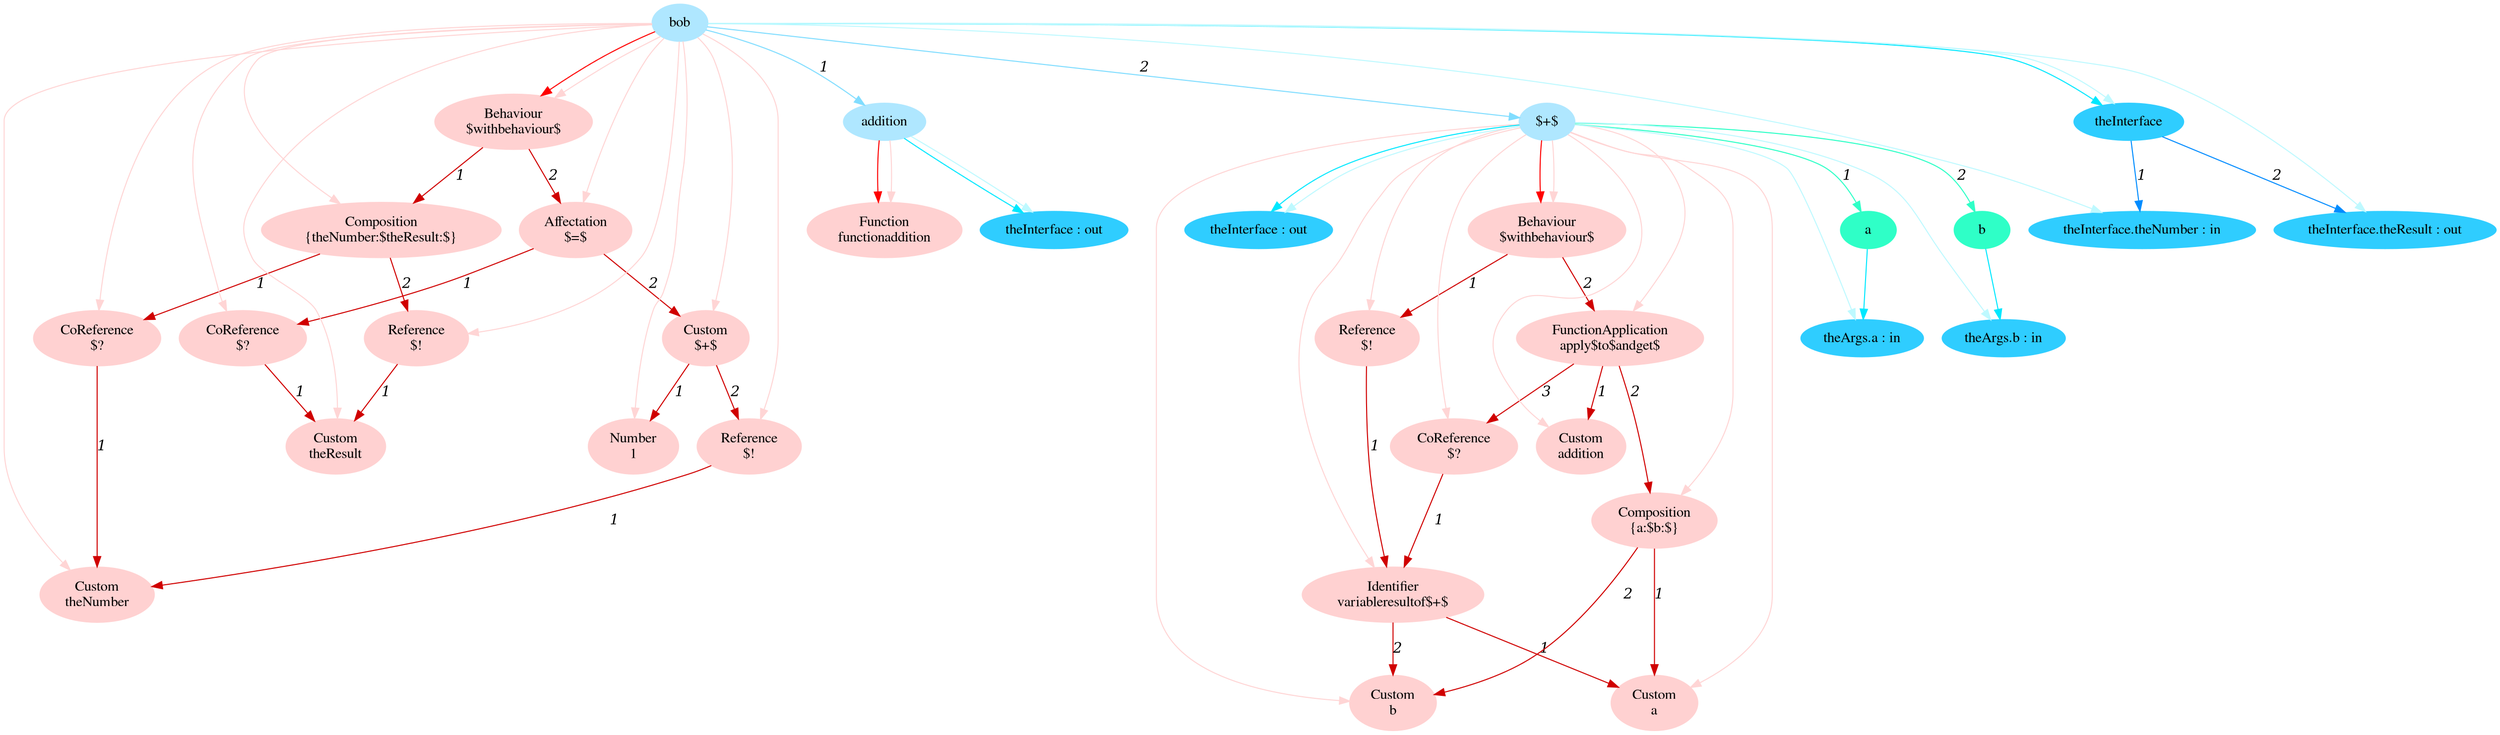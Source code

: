 digraph g{node_9334 [shape="ellipse", style="filled", color="#ffd1d1", fontname="Times", label="Function
functionaddition" ]
node_9337 [shape="ellipse", style="filled", color="#ffd1d1", fontname="Times", label="Custom
a" ]
node_9342 [shape="ellipse", style="filled", color="#ffd1d1", fontname="Times", label="Custom
b" ]
node_9347 [shape="ellipse", style="filled", color="#ffd1d1", fontname="Times", label="Identifier
variableresultof$+$" ]
node_9353 [shape="ellipse", style="filled", color="#ffd1d1", fontname="Times", label="Reference
$!" ]
node_9357 [shape="ellipse", style="filled", color="#ffd1d1", fontname="Times", label="Custom
addition" ]
node_9360 [shape="ellipse", style="filled", color="#ffd1d1", fontname="Times", label="Composition
{a:$b:$}" ]
node_9365 [shape="ellipse", style="filled", color="#ffd1d1", fontname="Times", label="CoReference
$?" ]
node_9369 [shape="ellipse", style="filled", color="#ffd1d1", fontname="Times", label="FunctionApplication
apply$to$andget$" ]
node_9375 [shape="ellipse", style="filled", color="#ffd1d1", fontname="Times", label="Behaviour
$withbehaviour$" ]
node_9380 [shape="ellipse", style="filled", color="#ffd1d1", fontname="Times", label="Custom
theNumber" ]
node_9384 [shape="ellipse", style="filled", color="#ffd1d1", fontname="Times", label="CoReference
$?" ]
node_9388 [shape="ellipse", style="filled", color="#ffd1d1", fontname="Times", label="Custom
theResult" ]
node_9392 [shape="ellipse", style="filled", color="#ffd1d1", fontname="Times", label="Reference
$!" ]
node_9396 [shape="ellipse", style="filled", color="#ffd1d1", fontname="Times", label="Composition
{theNumber:$theResult:$}" ]
node_9401 [shape="ellipse", style="filled", color="#ffd1d1", fontname="Times", label="CoReference
$?" ]
node_9405 [shape="ellipse", style="filled", color="#ffd1d1", fontname="Times", label="Number
1" ]
node_9408 [shape="ellipse", style="filled", color="#ffd1d1", fontname="Times", label="Reference
$!" ]
node_9412 [shape="ellipse", style="filled", color="#ffd1d1", fontname="Times", label="Custom
$+$" ]
node_9417 [shape="ellipse", style="filled", color="#ffd1d1", fontname="Times", label="Affectation
$=$" ]
node_9422 [shape="ellipse", style="filled", color="#ffd1d1", fontname="Times", label="Behaviour
$withbehaviour$" ]
node_9220 [shape="ellipse", style="filled", color="#afe7ff", fontname="Times", label="bob" ]
node_9221 [shape="ellipse", style="filled", color="#afe7ff", fontname="Times", label="addition" ]
node_9228 [shape="ellipse", style="filled", color="#afe7ff", fontname="Times", label="$+$" ]
node_9229 [shape="ellipse", style="filled", color="#2fffc7", fontname="Times", label="a" ]
node_9233 [shape="ellipse", style="filled", color="#2fffc7", fontname="Times", label="b" ]
node_9222 [shape="ellipse", style="filled", color="#2fcdff", fontname="Times", label="theInterface : out" ]
node_9230 [shape="ellipse", style="filled", color="#2fcdff", fontname="Times", label="theArgs.a : in" ]
node_9234 [shape="ellipse", style="filled", color="#2fcdff", fontname="Times", label="theArgs.b : in" ]
node_9239 [shape="ellipse", style="filled", color="#2fcdff", fontname="Times", label="theInterface : out" ]
node_9286 [shape="ellipse", style="filled", color="#2fcdff", fontname="Times", label="theInterface" ]
node_9287 [shape="ellipse", style="filled", color="#2fcdff", fontname="Times", label="theInterface.theNumber : in" ]
node_9289 [shape="ellipse", style="filled", color="#2fcdff", fontname="Times", label="theInterface.theResult : out" ]
node_9347 -> node_9337 [dir=forward, arrowHead=normal, fontname="Times-Italic", arrowsize=1, color="#d00000", label="1",  headlabel="", taillabel="" ]
node_9347 -> node_9342 [dir=forward, arrowHead=normal, fontname="Times-Italic", arrowsize=1, color="#d00000", label="2",  headlabel="", taillabel="" ]
node_9353 -> node_9347 [dir=forward, arrowHead=normal, fontname="Times-Italic", arrowsize=1, color="#d00000", label="1",  headlabel="", taillabel="" ]
node_9360 -> node_9337 [dir=forward, arrowHead=normal, fontname="Times-Italic", arrowsize=1, color="#d00000", label="1",  headlabel="", taillabel="" ]
node_9360 -> node_9342 [dir=forward, arrowHead=normal, fontname="Times-Italic", arrowsize=1, color="#d00000", label="2",  headlabel="", taillabel="" ]
node_9365 -> node_9347 [dir=forward, arrowHead=normal, fontname="Times-Italic", arrowsize=1, color="#d00000", label="1",  headlabel="", taillabel="" ]
node_9369 -> node_9357 [dir=forward, arrowHead=normal, fontname="Times-Italic", arrowsize=1, color="#d00000", label="1",  headlabel="", taillabel="" ]
node_9369 -> node_9360 [dir=forward, arrowHead=normal, fontname="Times-Italic", arrowsize=1, color="#d00000", label="2",  headlabel="", taillabel="" ]
node_9369 -> node_9365 [dir=forward, arrowHead=normal, fontname="Times-Italic", arrowsize=1, color="#d00000", label="3",  headlabel="", taillabel="" ]
node_9375 -> node_9353 [dir=forward, arrowHead=normal, fontname="Times-Italic", arrowsize=1, color="#d00000", label="1",  headlabel="", taillabel="" ]
node_9375 -> node_9369 [dir=forward, arrowHead=normal, fontname="Times-Italic", arrowsize=1, color="#d00000", label="2",  headlabel="", taillabel="" ]
node_9384 -> node_9380 [dir=forward, arrowHead=normal, fontname="Times-Italic", arrowsize=1, color="#d00000", label="1",  headlabel="", taillabel="" ]
node_9392 -> node_9388 [dir=forward, arrowHead=normal, fontname="Times-Italic", arrowsize=1, color="#d00000", label="1",  headlabel="", taillabel="" ]
node_9396 -> node_9384 [dir=forward, arrowHead=normal, fontname="Times-Italic", arrowsize=1, color="#d00000", label="1",  headlabel="", taillabel="" ]
node_9396 -> node_9392 [dir=forward, arrowHead=normal, fontname="Times-Italic", arrowsize=1, color="#d00000", label="2",  headlabel="", taillabel="" ]
node_9401 -> node_9388 [dir=forward, arrowHead=normal, fontname="Times-Italic", arrowsize=1, color="#d00000", label="1",  headlabel="", taillabel="" ]
node_9408 -> node_9380 [dir=forward, arrowHead=normal, fontname="Times-Italic", arrowsize=1, color="#d00000", label="1",  headlabel="", taillabel="" ]
node_9412 -> node_9405 [dir=forward, arrowHead=normal, fontname="Times-Italic", arrowsize=1, color="#d00000", label="1",  headlabel="", taillabel="" ]
node_9412 -> node_9408 [dir=forward, arrowHead=normal, fontname="Times-Italic", arrowsize=1, color="#d00000", label="2",  headlabel="", taillabel="" ]
node_9417 -> node_9401 [dir=forward, arrowHead=normal, fontname="Times-Italic", arrowsize=1, color="#d00000", label="1",  headlabel="", taillabel="" ]
node_9417 -> node_9412 [dir=forward, arrowHead=normal, fontname="Times-Italic", arrowsize=1, color="#d00000", label="2",  headlabel="", taillabel="" ]
node_9422 -> node_9396 [dir=forward, arrowHead=normal, fontname="Times-Italic", arrowsize=1, color="#d00000", label="1",  headlabel="", taillabel="" ]
node_9422 -> node_9417 [dir=forward, arrowHead=normal, fontname="Times-Italic", arrowsize=1, color="#d00000", label="2",  headlabel="", taillabel="" ]
node_9221 -> node_9334 [dir=forward, arrowHead=normal, fontname="Times-Italic", arrowsize=1, color="#ff0000", label="",  headlabel="", taillabel="" ]
node_9228 -> node_9375 [dir=forward, arrowHead=normal, fontname="Times-Italic", arrowsize=1, color="#ff0000", label="",  headlabel="", taillabel="" ]
node_9220 -> node_9422 [dir=forward, arrowHead=normal, fontname="Times-Italic", arrowsize=1, color="#ff0000", label="",  headlabel="", taillabel="" ]
node_9221 -> node_9334 [dir=forward, arrowHead=normal, fontname="Times-Italic", arrowsize=1, color="#ffd5d5", label="",  headlabel="", taillabel="" ]
node_9228 -> node_9337 [dir=forward, arrowHead=normal, fontname="Times-Italic", arrowsize=1, color="#ffd5d5", label="",  headlabel="", taillabel="" ]
node_9228 -> node_9342 [dir=forward, arrowHead=normal, fontname="Times-Italic", arrowsize=1, color="#ffd5d5", label="",  headlabel="", taillabel="" ]
node_9228 -> node_9347 [dir=forward, arrowHead=normal, fontname="Times-Italic", arrowsize=1, color="#ffd5d5", label="",  headlabel="", taillabel="" ]
node_9228 -> node_9353 [dir=forward, arrowHead=normal, fontname="Times-Italic", arrowsize=1, color="#ffd5d5", label="",  headlabel="", taillabel="" ]
node_9228 -> node_9357 [dir=forward, arrowHead=normal, fontname="Times-Italic", arrowsize=1, color="#ffd5d5", label="",  headlabel="", taillabel="" ]
node_9228 -> node_9360 [dir=forward, arrowHead=normal, fontname="Times-Italic", arrowsize=1, color="#ffd5d5", label="",  headlabel="", taillabel="" ]
node_9228 -> node_9365 [dir=forward, arrowHead=normal, fontname="Times-Italic", arrowsize=1, color="#ffd5d5", label="",  headlabel="", taillabel="" ]
node_9228 -> node_9369 [dir=forward, arrowHead=normal, fontname="Times-Italic", arrowsize=1, color="#ffd5d5", label="",  headlabel="", taillabel="" ]
node_9228 -> node_9375 [dir=forward, arrowHead=normal, fontname="Times-Italic", arrowsize=1, color="#ffd5d5", label="",  headlabel="", taillabel="" ]
node_9220 -> node_9380 [dir=forward, arrowHead=normal, fontname="Times-Italic", arrowsize=1, color="#ffd5d5", label="",  headlabel="", taillabel="" ]
node_9220 -> node_9384 [dir=forward, arrowHead=normal, fontname="Times-Italic", arrowsize=1, color="#ffd5d5", label="",  headlabel="", taillabel="" ]
node_9220 -> node_9388 [dir=forward, arrowHead=normal, fontname="Times-Italic", arrowsize=1, color="#ffd5d5", label="",  headlabel="", taillabel="" ]
node_9220 -> node_9392 [dir=forward, arrowHead=normal, fontname="Times-Italic", arrowsize=1, color="#ffd5d5", label="",  headlabel="", taillabel="" ]
node_9220 -> node_9396 [dir=forward, arrowHead=normal, fontname="Times-Italic", arrowsize=1, color="#ffd5d5", label="",  headlabel="", taillabel="" ]
node_9220 -> node_9401 [dir=forward, arrowHead=normal, fontname="Times-Italic", arrowsize=1, color="#ffd5d5", label="",  headlabel="", taillabel="" ]
node_9220 -> node_9405 [dir=forward, arrowHead=normal, fontname="Times-Italic", arrowsize=1, color="#ffd5d5", label="",  headlabel="", taillabel="" ]
node_9220 -> node_9408 [dir=forward, arrowHead=normal, fontname="Times-Italic", arrowsize=1, color="#ffd5d5", label="",  headlabel="", taillabel="" ]
node_9220 -> node_9412 [dir=forward, arrowHead=normal, fontname="Times-Italic", arrowsize=1, color="#ffd5d5", label="",  headlabel="", taillabel="" ]
node_9220 -> node_9417 [dir=forward, arrowHead=normal, fontname="Times-Italic", arrowsize=1, color="#ffd5d5", label="",  headlabel="", taillabel="" ]
node_9220 -> node_9422 [dir=forward, arrowHead=normal, fontname="Times-Italic", arrowsize=1, color="#ffd5d5", label="",  headlabel="", taillabel="" ]
node_9228 -> node_9229 [dir=forward, arrowHead=normal, fontname="Times-Italic", arrowsize=1, color="#2fffc7", label="1",  headlabel="", taillabel="" ]
node_9228 -> node_9233 [dir=forward, arrowHead=normal, fontname="Times-Italic", arrowsize=1, color="#2fffc7", label="2",  headlabel="", taillabel="" ]
node_9229 -> node_9230 [dir=forward, arrowHead=normal, fontname="Times-Italic", arrowsize=1, color="#00e8ff", label="",  headlabel="", taillabel="" ]
node_9233 -> node_9234 [dir=forward, arrowHead=normal, fontname="Times-Italic", arrowsize=1, color="#00e8ff", label="",  headlabel="", taillabel="" ]
node_9221 -> node_9222 [dir=forward, arrowHead=normal, fontname="Times-Italic", arrowsize=1, color="#00e8ff", label="",  headlabel="", taillabel="" ]
node_9228 -> node_9239 [dir=forward, arrowHead=normal, fontname="Times-Italic", arrowsize=1, color="#00e8ff", label="",  headlabel="", taillabel="" ]
node_9220 -> node_9286 [dir=forward, arrowHead=normal, fontname="Times-Italic", arrowsize=1, color="#00e8ff", label="",  headlabel="", taillabel="" ]
node_9221 -> node_9222 [dir=forward, arrowHead=normal, fontname="Times-Italic", arrowsize=1, color="#bef9ff", label="",  headlabel="", taillabel="" ]
node_9228 -> node_9230 [dir=forward, arrowHead=normal, fontname="Times-Italic", arrowsize=1, color="#bef9ff", label="",  headlabel="", taillabel="" ]
node_9228 -> node_9234 [dir=forward, arrowHead=normal, fontname="Times-Italic", arrowsize=1, color="#bef9ff", label="",  headlabel="", taillabel="" ]
node_9228 -> node_9239 [dir=forward, arrowHead=normal, fontname="Times-Italic", arrowsize=1, color="#bef9ff", label="",  headlabel="", taillabel="" ]
node_9220 -> node_9287 [dir=forward, arrowHead=normal, fontname="Times-Italic", arrowsize=1, color="#bef9ff", label="",  headlabel="", taillabel="" ]
node_9220 -> node_9289 [dir=forward, arrowHead=normal, fontname="Times-Italic", arrowsize=1, color="#bef9ff", label="",  headlabel="", taillabel="" ]
node_9220 -> node_9286 [dir=forward, arrowHead=normal, fontname="Times-Italic", arrowsize=1, color="#bef9ff", label="",  headlabel="", taillabel="" ]
node_9286 -> node_9287 [dir=forward, arrowHead=normal, fontname="Times-Italic", arrowsize=1, color="#008cff", label="1",  headlabel="", taillabel="" ]
node_9286 -> node_9289 [dir=forward, arrowHead=normal, fontname="Times-Italic", arrowsize=1, color="#008cff", label="2",  headlabel="", taillabel="" ]
node_9220 -> node_9221 [dir=forward, arrowHead=normal, fontname="Times-Italic", arrowsize=1, color="#81ddff", label="1",  headlabel="", taillabel="" ]
node_9220 -> node_9228 [dir=forward, arrowHead=normal, fontname="Times-Italic", arrowsize=1, color="#81ddff", label="2",  headlabel="", taillabel="" ]
}